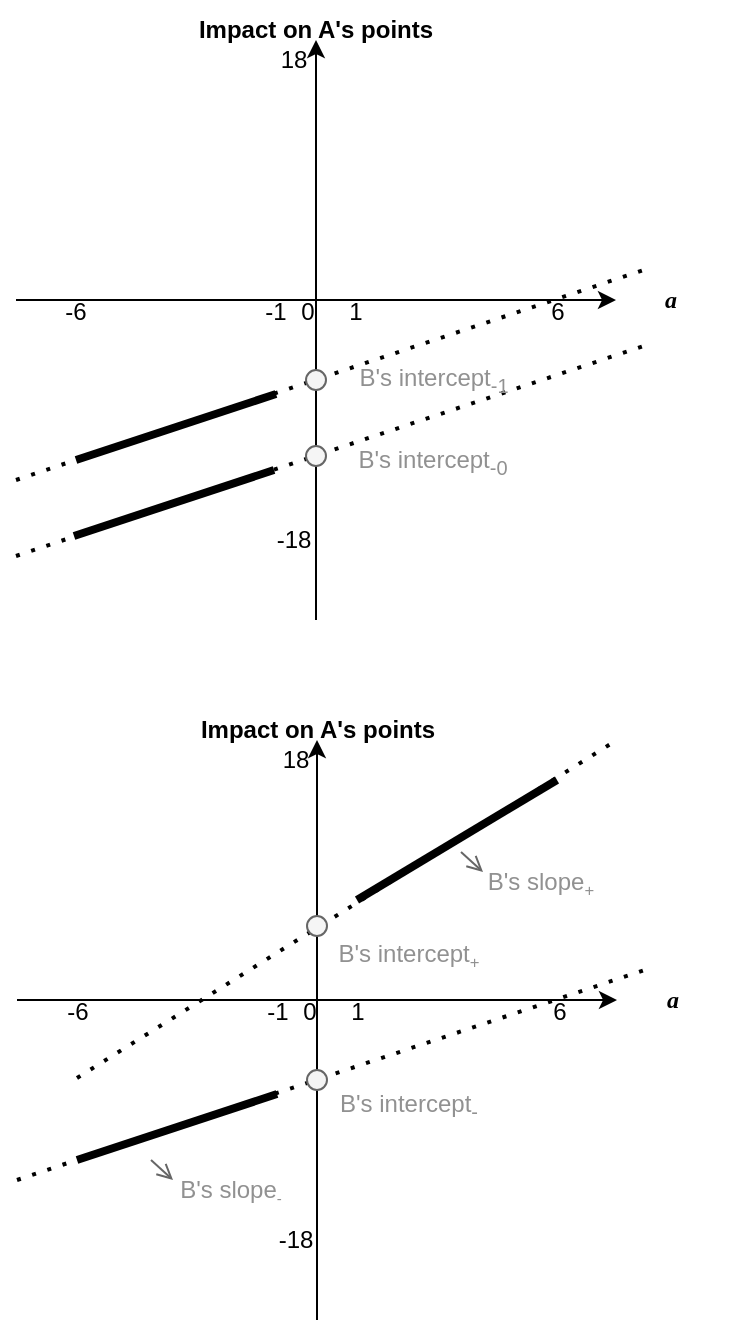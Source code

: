 <mxfile version="24.5.3" type="github">
  <diagram name="Page-1" id="Ew7KFUsUM-5sgseoDQyE">
    <mxGraphModel dx="591" dy="394" grid="1" gridSize="10" guides="1" tooltips="1" connect="1" arrows="1" fold="1" page="1" pageScale="1" pageWidth="850" pageHeight="1100" math="0" shadow="0">
      <root>
        <mxCell id="0" />
        <mxCell id="1" parent="0" />
        <mxCell id="-bnWbpkABqGrMp3vOz5b-1" value="" style="endArrow=classic;html=1;rounded=0;" parent="1" target="-bnWbpkABqGrMp3vOz5b-4" edge="1">
          <mxGeometry width="50" height="50" relative="1" as="geometry">
            <mxPoint x="170" y="160" as="sourcePoint" />
            <mxPoint x="450" y="160" as="targetPoint" />
          </mxGeometry>
        </mxCell>
        <mxCell id="-bnWbpkABqGrMp3vOz5b-2" value="" style="endArrow=classic;html=1;rounded=0;" parent="1" edge="1">
          <mxGeometry width="50" height="50" relative="1" as="geometry">
            <mxPoint x="320" y="320" as="sourcePoint" />
            <mxPoint x="320" y="30" as="targetPoint" />
          </mxGeometry>
        </mxCell>
        <mxCell id="-bnWbpkABqGrMp3vOz5b-3" value="Impact on A&#39;s points" style="text;html=1;align=center;verticalAlign=middle;whiteSpace=wrap;rounded=0;fontStyle=1" parent="1" vertex="1">
          <mxGeometry x="240" y="10" width="160" height="30" as="geometry" />
        </mxCell>
        <mxCell id="-bnWbpkABqGrMp3vOz5b-4" value="&lt;b&gt;&lt;i&gt;&lt;font face=&quot;Georgia&quot;&gt;a&lt;/font&gt;&lt;/i&gt;&lt;/b&gt;" style="text;html=1;align=center;verticalAlign=middle;whiteSpace=wrap;rounded=0;" parent="1" vertex="1">
          <mxGeometry x="470" y="145" width="55" height="30" as="geometry" />
        </mxCell>
        <mxCell id="-bnWbpkABqGrMp3vOz5b-5" value="-6" style="text;html=1;align=center;verticalAlign=middle;whiteSpace=wrap;rounded=0;" parent="1" vertex="1">
          <mxGeometry x="190" y="151" width="20" height="30" as="geometry" />
        </mxCell>
        <mxCell id="-bnWbpkABqGrMp3vOz5b-6" value="6" style="text;html=1;align=center;verticalAlign=middle;whiteSpace=wrap;rounded=0;" parent="1" vertex="1">
          <mxGeometry x="431" y="151" width="20" height="30" as="geometry" />
        </mxCell>
        <mxCell id="-bnWbpkABqGrMp3vOz5b-7" value="-18" style="text;html=1;align=center;verticalAlign=middle;whiteSpace=wrap;rounded=0;" parent="1" vertex="1">
          <mxGeometry x="299" y="265" width="20" height="30" as="geometry" />
        </mxCell>
        <mxCell id="-bnWbpkABqGrMp3vOz5b-8" value="18" style="text;html=1;align=center;verticalAlign=middle;whiteSpace=wrap;rounded=0;" parent="1" vertex="1">
          <mxGeometry x="299" y="25" width="20" height="30" as="geometry" />
        </mxCell>
        <mxCell id="-bnWbpkABqGrMp3vOz5b-9" value="0" style="text;html=1;align=center;verticalAlign=middle;whiteSpace=wrap;rounded=0;" parent="1" vertex="1">
          <mxGeometry x="306" y="151" width="20" height="30" as="geometry" />
        </mxCell>
        <mxCell id="-bnWbpkABqGrMp3vOz5b-10" value="" style="endArrow=none;html=1;rounded=0;strokeWidth=4;" parent="1" edge="1">
          <mxGeometry width="50" height="50" relative="1" as="geometry">
            <mxPoint x="200" y="240" as="sourcePoint" />
            <mxPoint x="300" y="207" as="targetPoint" />
          </mxGeometry>
        </mxCell>
        <mxCell id="-bnWbpkABqGrMp3vOz5b-13" value="" style="endArrow=none;dashed=1;html=1;dashPattern=1 3;strokeWidth=2;rounded=0;entryX=0.25;entryY=0;entryDx=0;entryDy=0;" parent="1" edge="1">
          <mxGeometry width="50" height="50" relative="1" as="geometry">
            <mxPoint x="170" y="288" as="sourcePoint" />
            <mxPoint x="483.75" y="183" as="targetPoint" />
          </mxGeometry>
        </mxCell>
        <mxCell id="-bnWbpkABqGrMp3vOz5b-14" value="1" style="text;html=1;align=center;verticalAlign=middle;whiteSpace=wrap;rounded=0;" parent="1" vertex="1">
          <mxGeometry x="330" y="151" width="20" height="30" as="geometry" />
        </mxCell>
        <mxCell id="-bnWbpkABqGrMp3vOz5b-15" value="-1" style="text;html=1;align=center;verticalAlign=middle;whiteSpace=wrap;rounded=0;" parent="1" vertex="1">
          <mxGeometry x="290" y="151" width="20" height="30" as="geometry" />
        </mxCell>
        <mxCell id="-bnWbpkABqGrMp3vOz5b-20" value="" style="ellipse;whiteSpace=wrap;html=1;aspect=fixed;fillColor=#f5f5f5;strokeColor=#666666;fontColor=#333333;" parent="1" vertex="1">
          <mxGeometry x="315" y="233" width="10" height="10" as="geometry" />
        </mxCell>
        <mxCell id="-bnWbpkABqGrMp3vOz5b-24" value="B&#39;s intercept&lt;sub&gt;-0&lt;/sub&gt;" style="text;html=1;align=center;verticalAlign=middle;whiteSpace=wrap;rounded=0;fontColor=#919191;" parent="1" vertex="1">
          <mxGeometry x="335.5" y="233" width="84.5" height="15" as="geometry" />
        </mxCell>
        <mxCell id="ykKiPOJK7NnUL1nWyVB5-1" value="" style="endArrow=classic;html=1;rounded=0;" edge="1" parent="1" target="ykKiPOJK7NnUL1nWyVB5-4">
          <mxGeometry width="50" height="50" relative="1" as="geometry">
            <mxPoint x="170.5" y="510" as="sourcePoint" />
            <mxPoint x="450.5" y="510" as="targetPoint" />
          </mxGeometry>
        </mxCell>
        <mxCell id="ykKiPOJK7NnUL1nWyVB5-2" value="" style="endArrow=classic;html=1;rounded=0;" edge="1" parent="1">
          <mxGeometry width="50" height="50" relative="1" as="geometry">
            <mxPoint x="320.5" y="670" as="sourcePoint" />
            <mxPoint x="320.5" y="380" as="targetPoint" />
          </mxGeometry>
        </mxCell>
        <mxCell id="ykKiPOJK7NnUL1nWyVB5-3" value="Impact on A&#39;s points" style="text;html=1;align=center;verticalAlign=middle;whiteSpace=wrap;rounded=0;fontStyle=1" vertex="1" parent="1">
          <mxGeometry x="240.5" y="360" width="160" height="30" as="geometry" />
        </mxCell>
        <mxCell id="ykKiPOJK7NnUL1nWyVB5-4" value="&lt;b&gt;&lt;i&gt;&lt;font face=&quot;Georgia&quot;&gt;a&lt;/font&gt;&lt;/i&gt;&lt;/b&gt;" style="text;html=1;align=center;verticalAlign=middle;whiteSpace=wrap;rounded=0;" vertex="1" parent="1">
          <mxGeometry x="470.5" y="495" width="55" height="30" as="geometry" />
        </mxCell>
        <mxCell id="ykKiPOJK7NnUL1nWyVB5-5" value="-6" style="text;html=1;align=center;verticalAlign=middle;whiteSpace=wrap;rounded=0;" vertex="1" parent="1">
          <mxGeometry x="190.5" y="501" width="20" height="30" as="geometry" />
        </mxCell>
        <mxCell id="ykKiPOJK7NnUL1nWyVB5-6" value="6" style="text;html=1;align=center;verticalAlign=middle;whiteSpace=wrap;rounded=0;" vertex="1" parent="1">
          <mxGeometry x="431.5" y="501" width="20" height="30" as="geometry" />
        </mxCell>
        <mxCell id="ykKiPOJK7NnUL1nWyVB5-7" value="-18" style="text;html=1;align=center;verticalAlign=middle;whiteSpace=wrap;rounded=0;" vertex="1" parent="1">
          <mxGeometry x="299.5" y="615" width="20" height="30" as="geometry" />
        </mxCell>
        <mxCell id="ykKiPOJK7NnUL1nWyVB5-8" value="18" style="text;html=1;align=center;verticalAlign=middle;whiteSpace=wrap;rounded=0;" vertex="1" parent="1">
          <mxGeometry x="299.5" y="375" width="20" height="30" as="geometry" />
        </mxCell>
        <mxCell id="ykKiPOJK7NnUL1nWyVB5-9" value="0" style="text;html=1;align=center;verticalAlign=middle;whiteSpace=wrap;rounded=0;" vertex="1" parent="1">
          <mxGeometry x="306.5" y="501" width="20" height="30" as="geometry" />
        </mxCell>
        <mxCell id="ykKiPOJK7NnUL1nWyVB5-10" value="" style="endArrow=none;html=1;rounded=0;strokeWidth=4;" edge="1" parent="1">
          <mxGeometry width="50" height="50" relative="1" as="geometry">
            <mxPoint x="200.5" y="590" as="sourcePoint" />
            <mxPoint x="300.5" y="557" as="targetPoint" />
          </mxGeometry>
        </mxCell>
        <mxCell id="ykKiPOJK7NnUL1nWyVB5-11" value="" style="endArrow=none;html=1;rounded=0;strokeWidth=4;" edge="1" parent="1">
          <mxGeometry width="50" height="50" relative="1" as="geometry">
            <mxPoint x="340.5" y="460" as="sourcePoint" />
            <mxPoint x="440.5" y="400" as="targetPoint" />
          </mxGeometry>
        </mxCell>
        <mxCell id="ykKiPOJK7NnUL1nWyVB5-12" value="" style="endArrow=none;dashed=1;html=1;dashPattern=1 3;strokeWidth=2;rounded=0;" edge="1" parent="1">
          <mxGeometry width="50" height="50" relative="1" as="geometry">
            <mxPoint x="200.5" y="549" as="sourcePoint" />
            <mxPoint x="470.5" y="380" as="targetPoint" />
          </mxGeometry>
        </mxCell>
        <mxCell id="ykKiPOJK7NnUL1nWyVB5-13" value="" style="endArrow=none;dashed=1;html=1;dashPattern=1 3;strokeWidth=2;rounded=0;entryX=0.25;entryY=0;entryDx=0;entryDy=0;" edge="1" parent="1" target="ykKiPOJK7NnUL1nWyVB5-4">
          <mxGeometry width="50" height="50" relative="1" as="geometry">
            <mxPoint x="170.5" y="600" as="sourcePoint" />
            <mxPoint x="440.5" y="433" as="targetPoint" />
          </mxGeometry>
        </mxCell>
        <mxCell id="ykKiPOJK7NnUL1nWyVB5-14" value="1" style="text;html=1;align=center;verticalAlign=middle;whiteSpace=wrap;rounded=0;" vertex="1" parent="1">
          <mxGeometry x="330.5" y="501" width="20" height="30" as="geometry" />
        </mxCell>
        <mxCell id="ykKiPOJK7NnUL1nWyVB5-15" value="-1" style="text;html=1;align=center;verticalAlign=middle;whiteSpace=wrap;rounded=0;" vertex="1" parent="1">
          <mxGeometry x="290.5" y="501" width="20" height="30" as="geometry" />
        </mxCell>
        <mxCell id="ykKiPOJK7NnUL1nWyVB5-16" value="" style="ellipse;whiteSpace=wrap;html=1;aspect=fixed;fillColor=#f5f5f5;strokeColor=#666666;fontColor=#333333;" vertex="1" parent="1">
          <mxGeometry x="315.5" y="545" width="10" height="10" as="geometry" />
        </mxCell>
        <mxCell id="ykKiPOJK7NnUL1nWyVB5-17" value="" style="ellipse;whiteSpace=wrap;html=1;aspect=fixed;fillColor=#f5f5f5;strokeColor=#666666;fontColor=#333333;" vertex="1" parent="1">
          <mxGeometry x="315.5" y="468" width="10" height="10" as="geometry" />
        </mxCell>
        <mxCell id="ykKiPOJK7NnUL1nWyVB5-18" value="B&#39;s intercept&lt;sub&gt;-&lt;/sub&gt;" style="text;html=1;align=center;verticalAlign=middle;whiteSpace=wrap;rounded=0;fontColor=#919191;" vertex="1" parent="1">
          <mxGeometry x="328.5" y="555" width="75" height="15" as="geometry" />
        </mxCell>
        <mxCell id="ykKiPOJK7NnUL1nWyVB5-19" value="B&#39;s intercept&lt;font size=&quot;1&quot;&gt;&lt;sub&gt;+&lt;/sub&gt;&lt;/font&gt;" style="text;html=1;align=center;verticalAlign=middle;whiteSpace=wrap;rounded=0;fontColor=#919191;" vertex="1" parent="1">
          <mxGeometry x="326.5" y="474" width="79" height="26" as="geometry" />
        </mxCell>
        <mxCell id="ykKiPOJK7NnUL1nWyVB5-20" value="" style="endArrow=open;html=1;rounded=0;fillColor=#f5f5f5;strokeColor=#666666;endFill=0;" edge="1" parent="1">
          <mxGeometry width="50" height="50" relative="1" as="geometry">
            <mxPoint x="392.5" y="436" as="sourcePoint" />
            <mxPoint x="403.5" y="446" as="targetPoint" />
          </mxGeometry>
        </mxCell>
        <mxCell id="ykKiPOJK7NnUL1nWyVB5-21" value="B&#39;s slope&lt;font size=&quot;1&quot;&gt;&lt;sub&gt;+&lt;/sub&gt;&lt;/font&gt;" style="text;html=1;align=center;verticalAlign=middle;whiteSpace=wrap;rounded=0;fontColor=#919191;" vertex="1" parent="1">
          <mxGeometry x="402.5" y="446" width="59" height="10" as="geometry" />
        </mxCell>
        <mxCell id="ykKiPOJK7NnUL1nWyVB5-22" value="" style="endArrow=open;html=1;rounded=0;fillColor=#f5f5f5;strokeColor=#666666;endFill=0;" edge="1" parent="1">
          <mxGeometry width="50" height="50" relative="1" as="geometry">
            <mxPoint x="237.5" y="590" as="sourcePoint" />
            <mxPoint x="248.5" y="600" as="targetPoint" />
          </mxGeometry>
        </mxCell>
        <mxCell id="ykKiPOJK7NnUL1nWyVB5-23" value="B&#39;s slope&lt;span style=&quot;font-size: 9px;&quot;&gt;&lt;sub&gt;-&lt;/sub&gt;&lt;/span&gt;" style="text;html=1;align=center;verticalAlign=middle;whiteSpace=wrap;rounded=0;fontColor=#919191;" vertex="1" parent="1">
          <mxGeometry x="247.5" y="600" width="59" height="10" as="geometry" />
        </mxCell>
        <mxCell id="ykKiPOJK7NnUL1nWyVB5-26" value="" style="endArrow=none;dashed=1;html=1;dashPattern=1 3;strokeWidth=2;rounded=0;entryX=0.25;entryY=0;entryDx=0;entryDy=0;" edge="1" parent="1">
          <mxGeometry width="50" height="50" relative="1" as="geometry">
            <mxPoint x="170" y="250" as="sourcePoint" />
            <mxPoint x="483.75" y="145" as="targetPoint" />
          </mxGeometry>
        </mxCell>
        <mxCell id="ykKiPOJK7NnUL1nWyVB5-27" value="" style="ellipse;whiteSpace=wrap;html=1;aspect=fixed;fillColor=#f5f5f5;strokeColor=#666666;fontColor=#333333;" vertex="1" parent="1">
          <mxGeometry x="315" y="195" width="10" height="10" as="geometry" />
        </mxCell>
        <mxCell id="ykKiPOJK7NnUL1nWyVB5-28" value="B&#39;s intercept&lt;sub&gt;-1&lt;/sub&gt;" style="text;html=1;align=center;verticalAlign=middle;whiteSpace=wrap;rounded=0;fontColor=#919191;" vertex="1" parent="1">
          <mxGeometry x="326.5" y="192.5" width="104" height="15" as="geometry" />
        </mxCell>
        <mxCell id="ykKiPOJK7NnUL1nWyVB5-29" value="" style="endArrow=none;html=1;rounded=0;strokeWidth=4;" edge="1" parent="1">
          <mxGeometry width="50" height="50" relative="1" as="geometry">
            <mxPoint x="199" y="278" as="sourcePoint" />
            <mxPoint x="299" y="245" as="targetPoint" />
          </mxGeometry>
        </mxCell>
      </root>
    </mxGraphModel>
  </diagram>
</mxfile>
